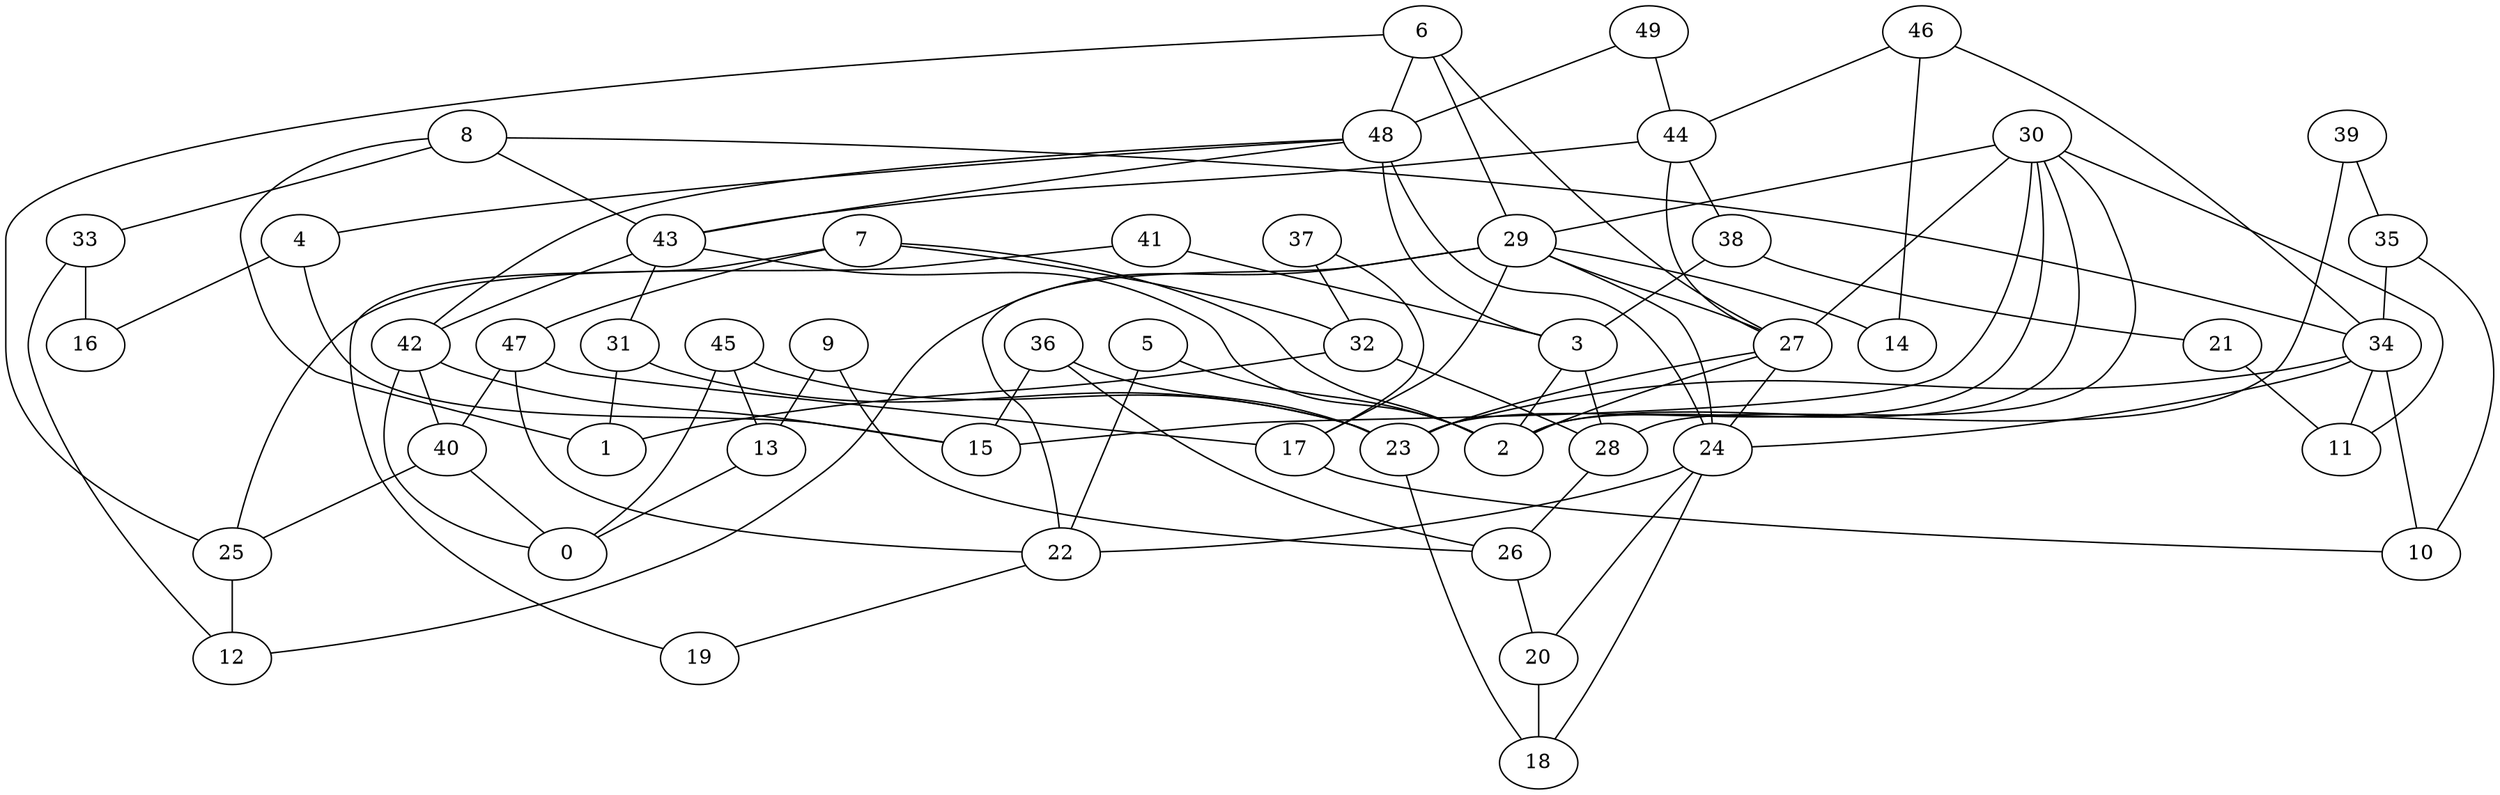 digraph GG_graph {

subgraph G_graph {
edge [color = black]
"31" -> "1" [dir = none]
"31" -> "23" [dir = none]
"48" -> "24" [dir = none]
"48" -> "43" [dir = none]
"48" -> "4" [dir = none]
"48" -> "42" [dir = none]
"48" -> "3" [dir = none]
"35" -> "34" [dir = none]
"35" -> "10" [dir = none]
"27" -> "23" [dir = none]
"27" -> "2" [dir = none]
"27" -> "24" [dir = none]
"33" -> "12" [dir = none]
"33" -> "16" [dir = none]
"8" -> "34" [dir = none]
"8" -> "43" [dir = none]
"8" -> "1" [dir = none]
"8" -> "33" [dir = none]
"43" -> "42" [dir = none]
"43" -> "2" [dir = none]
"43" -> "31" [dir = none]
"42" -> "15" [dir = none]
"42" -> "0" [dir = none]
"42" -> "40" [dir = none]
"49" -> "48" [dir = none]
"49" -> "44" [dir = none]
"38" -> "21" [dir = none]
"38" -> "3" [dir = none]
"44" -> "27" [dir = none]
"44" -> "43" [dir = none]
"44" -> "38" [dir = none]
"46" -> "44" [dir = none]
"46" -> "34" [dir = none]
"46" -> "14" [dir = none]
"7" -> "47" [dir = none]
"7" -> "32" [dir = none]
"7" -> "2" [dir = none]
"7" -> "19" [dir = none]
"41" -> "3" [dir = none]
"41" -> "25" [dir = none]
"28" -> "26" [dir = none]
"29" -> "14" [dir = none]
"29" -> "12" [dir = none]
"29" -> "24" [dir = none]
"29" -> "22" [dir = none]
"29" -> "17" [dir = none]
"29" -> "27" [dir = none]
"13" -> "0" [dir = none]
"22" -> "19" [dir = none]
"9" -> "26" [dir = none]
"9" -> "13" [dir = none]
"40" -> "25" [dir = none]
"40" -> "0" [dir = none]
"17" -> "10" [dir = none]
"37" -> "17" [dir = none]
"37" -> "32" [dir = none]
"20" -> "18" [dir = none]
"39" -> "35" [dir = none]
"39" -> "2" [dir = none]
"24" -> "22" [dir = none]
"24" -> "20" [dir = none]
"24" -> "18" [dir = none]
"34" -> "10" [dir = none]
"34" -> "11" [dir = none]
"34" -> "24" [dir = none]
"34" -> "23" [dir = none]
"47" -> "40" [dir = none]
"47" -> "17" [dir = none]
"47" -> "22" [dir = none]
"4" -> "15" [dir = none]
"4" -> "16" [dir = none]
"26" -> "20" [dir = none]
"32" -> "28" [dir = none]
"32" -> "1" [dir = none]
"21" -> "11" [dir = none]
"23" -> "18" [dir = none]
"3" -> "2" [dir = none]
"3" -> "28" [dir = none]
"6" -> "27" [dir = none]
"6" -> "48" [dir = none]
"6" -> "29" [dir = none]
"6" -> "25" [dir = none]
"30" -> "29" [dir = none]
"30" -> "15" [dir = none]
"30" -> "23" [dir = none]
"30" -> "2" [dir = none]
"30" -> "27" [dir = none]
"30" -> "28" [dir = none]
"30" -> "11" [dir = none]
"45" -> "13" [dir = none]
"45" -> "0" [dir = none]
"45" -> "23" [dir = none]
"36" -> "26" [dir = none]
"36" -> "15" [dir = none]
"36" -> "23" [dir = none]
"25" -> "12" [dir = none]
"5" -> "22" [dir = none]
"5" -> "2" [dir = none]
}

}
